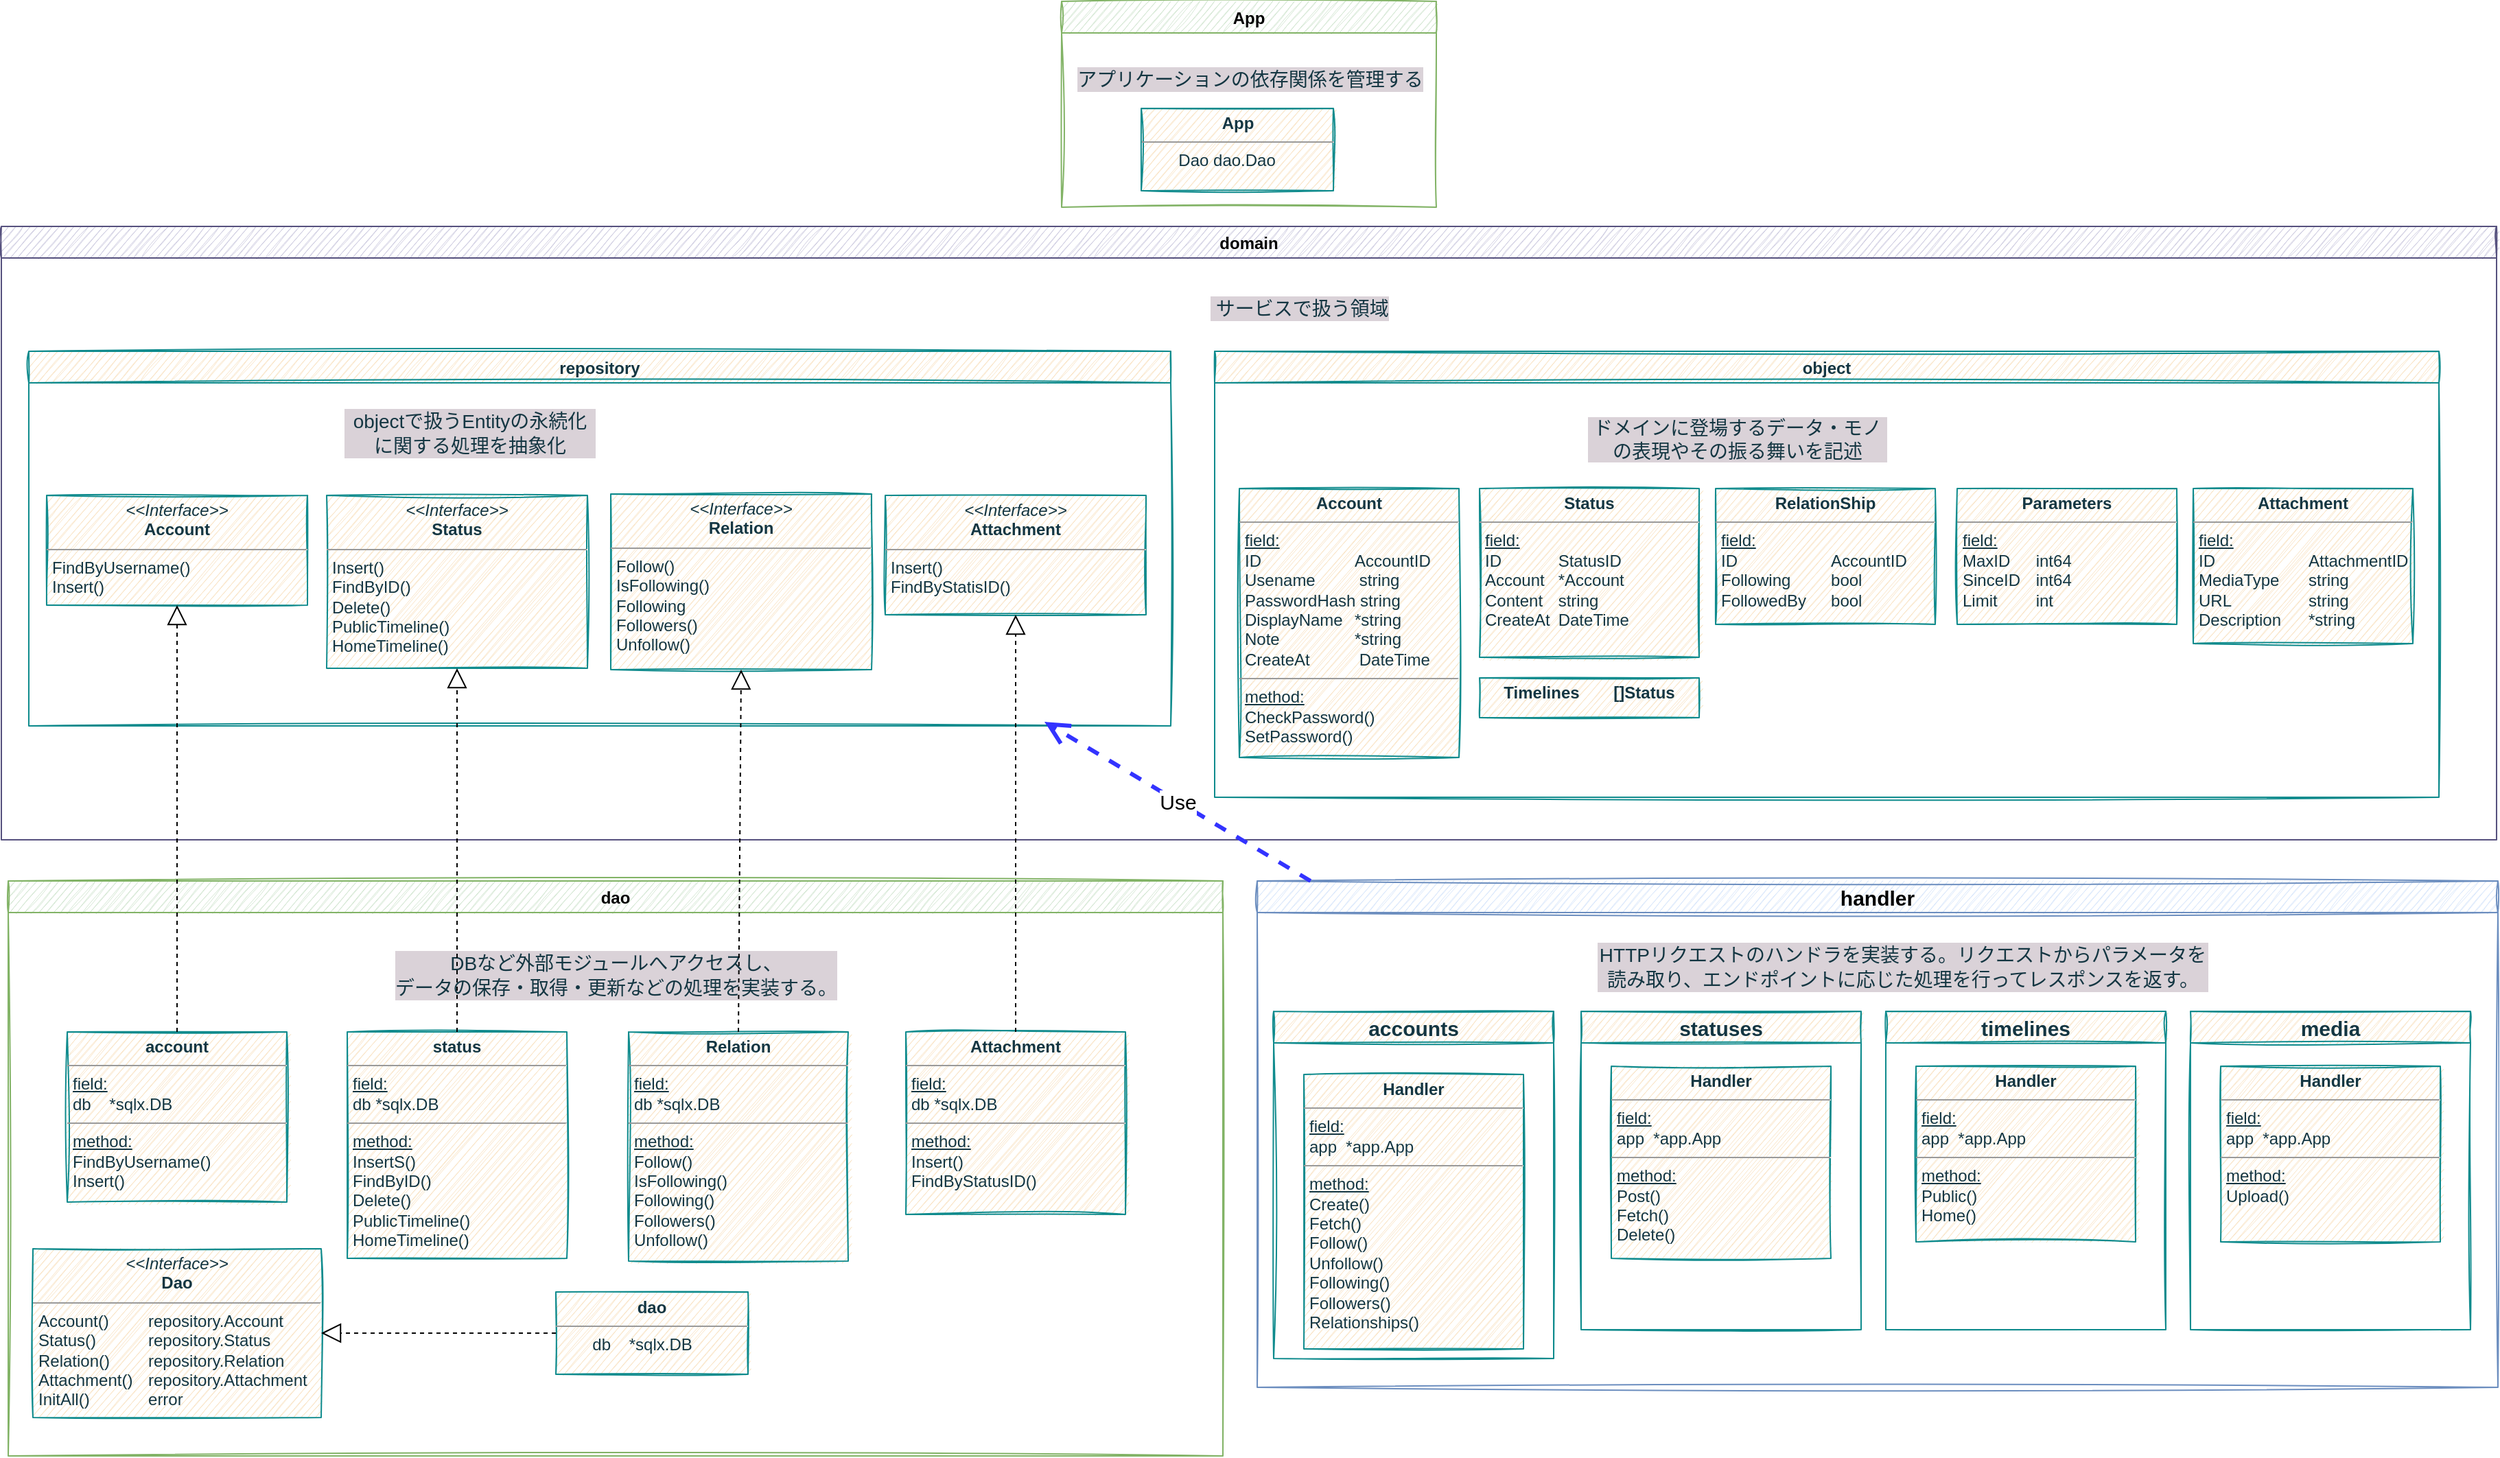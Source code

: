 <mxfile version="17.4.2" type="github"><diagram id="9gfU4RHm8giekERqbCcm" name="ページ1"><mxGraphModel dx="1942" dy="1221" grid="0" gridSize="9" guides="1" tooltips="1" connect="1" arrows="1" fold="1" page="0" pageScale="1" pageWidth="1100" pageHeight="850" background="#ffffff" math="0" shadow="0"><root><mxCell id="0"/><mxCell id="1" parent="0"/><mxCell id="2ZHMDcx253NHTWsCuWOH-26" value="dao" style="swimlane;fillColor=#d5e8d4;strokeColor=#82b366;sketch=1;rounded=0;" parent="1" vertex="1"><mxGeometry x="-175" y="439" width="885" height="419" as="geometry"/></mxCell><mxCell id="2ZHMDcx253NHTWsCuWOH-14" value="&lt;p style=&quot;margin: 0px ; margin-top: 4px ; text-align: center&quot;&gt;&lt;i&gt;&amp;lt;&amp;lt;Interface&amp;gt;&amp;gt;&lt;/i&gt;&lt;br&gt;&lt;b&gt;Dao&lt;/b&gt;&lt;/p&gt;&lt;hr size=&quot;1&quot;&gt;&lt;p style=&quot;margin: 0px ; margin-left: 4px&quot;&gt;&lt;span&gt;Account()&lt;span style=&quot;white-space: pre&quot;&gt;&#9;&lt;/span&gt;&lt;span style=&quot;white-space: pre&quot;&gt;&#9;&lt;/span&gt;repository.Account&lt;/span&gt;&lt;br&gt;&lt;/p&gt;&lt;p style=&quot;margin: 0px ; margin-left: 4px&quot;&gt;&lt;span&gt;Status()&lt;span style=&quot;white-space: pre&quot;&gt;&#9;&lt;/span&gt;&lt;span style=&quot;white-space: pre&quot;&gt;&#9;&lt;/span&gt;repository.Status&lt;/span&gt;&lt;/p&gt;&lt;p style=&quot;margin: 0px ; margin-left: 4px&quot;&gt;&lt;span&gt;Relation()&lt;span style=&quot;white-space: pre&quot;&gt;&#9;&lt;/span&gt;repository.Relation&lt;/span&gt;&lt;/p&gt;&lt;p style=&quot;margin: 0px ; margin-left: 4px&quot;&gt;&lt;span&gt;Attachment()&lt;span style=&quot;white-space: pre&quot;&gt;&#9;&lt;/span&gt;repository.Attachment&lt;/span&gt;&lt;/p&gt;&lt;p style=&quot;margin: 0px ; margin-left: 4px&quot;&gt;&lt;span&gt;InitAll()&lt;span style=&quot;white-space: pre&quot;&gt;&#9;&lt;span style=&quot;white-space: pre&quot;&gt;&#9;&lt;/span&gt;&lt;/span&gt;error&lt;/span&gt;&lt;br&gt;&lt;/p&gt;&lt;div&gt;&lt;br&gt;&lt;/div&gt;" style="verticalAlign=top;align=left;overflow=fill;fontSize=12;fontFamily=Helvetica;html=1;sketch=1;fillColor=#FAE5C7;strokeColor=#0F8B8D;fontColor=#143642;rounded=0;" parent="2ZHMDcx253NHTWsCuWOH-26" vertex="1"><mxGeometry x="18" y="268" width="210" height="123" as="geometry"/></mxCell><mxCell id="2ZHMDcx253NHTWsCuWOH-51" style="edgeStyle=orthogonalEdgeStyle;rounded=0;orthogonalLoop=1;jettySize=auto;html=1;exitX=0.5;exitY=0;exitDx=0;exitDy=0;entryX=0.5;entryY=1;entryDx=0;entryDy=0;strokeColor=none;dashed=1;sketch=1;labelBackgroundColor=#DAD2D8;fontColor=#143642;" parent="2ZHMDcx253NHTWsCuWOH-26" source="2ZHMDcx253NHTWsCuWOH-15" target="2ZHMDcx253NHTWsCuWOH-14" edge="1"><mxGeometry relative="1" as="geometry"/></mxCell><mxCell id="2ZHMDcx253NHTWsCuWOH-15" value="&lt;p style=&quot;margin: 0px ; margin-top: 4px ; text-align: center&quot;&gt;&lt;b&gt;dao&lt;/b&gt;&lt;/p&gt;&lt;hr size=&quot;1&quot;&gt;&lt;div style=&quot;height: 2px&quot;&gt;&lt;span style=&quot;white-space: pre&quot;&gt;&#9;&lt;/span&gt;db&lt;span style=&quot;white-space: pre&quot;&gt;&#9;&lt;/span&gt;*sqlx.DB&lt;br&gt;&lt;/div&gt;" style="verticalAlign=top;align=left;overflow=fill;fontSize=12;fontFamily=Helvetica;html=1;sketch=1;fillColor=#FAE5C7;strokeColor=#0F8B8D;fontColor=#143642;rounded=0;" parent="2ZHMDcx253NHTWsCuWOH-26" vertex="1"><mxGeometry x="399" y="299.5" width="140" height="60" as="geometry"/></mxCell><mxCell id="2ZHMDcx253NHTWsCuWOH-49" value="&lt;p style=&quot;margin: 0px ; margin-top: 4px ; text-align: center&quot;&gt;&lt;b&gt;account&lt;/b&gt;&lt;/p&gt;&lt;hr size=&quot;1&quot;&gt;&lt;p style=&quot;margin: 0px ; margin-left: 4px&quot;&gt;&lt;u&gt;field:&lt;/u&gt;&lt;/p&gt;&lt;p style=&quot;margin: 0px ; margin-left: 4px&quot;&gt;db&lt;span style=&quot;white-space: pre&quot;&gt;&#9;&lt;/span&gt;*sqlx.DB&lt;/p&gt;&lt;hr size=&quot;1&quot;&gt;&lt;p style=&quot;margin: 0px ; margin-left: 4px&quot;&gt;&lt;u&gt;method:&lt;/u&gt;&lt;/p&gt;&lt;p style=&quot;margin: 0px ; margin-left: 4px&quot;&gt;FindByUsername()&lt;/p&gt;&lt;p style=&quot;margin: 0px ; margin-left: 4px&quot;&gt;Insert()&lt;/p&gt;&lt;p style=&quot;margin: 0px ; margin-left: 4px&quot;&gt;&lt;br&gt;&lt;/p&gt;" style="verticalAlign=top;align=left;overflow=fill;fontSize=12;fontFamily=Helvetica;html=1;sketch=1;fillColor=#FAE5C7;strokeColor=#0F8B8D;fontColor=#143642;rounded=0;" parent="2ZHMDcx253NHTWsCuWOH-26" vertex="1"><mxGeometry x="43" y="110" width="160" height="124" as="geometry"/></mxCell><mxCell id="2ZHMDcx253NHTWsCuWOH-74" value="&lt;font style=&quot;font-size: 14px&quot;&gt;DBなど外部モジュールへアクセスし、&lt;br&gt;データの保存・取得・更新などの処理を実装する。&lt;/font&gt;" style="text;html=1;strokeColor=none;fillColor=none;align=center;verticalAlign=middle;whiteSpace=wrap;rounded=0;labelBackgroundColor=#DAD2D8;fontSize=15;sketch=1;fontColor=#143642;" parent="2ZHMDcx253NHTWsCuWOH-26" vertex="1"><mxGeometry x="277.5" y="45" width="330" height="45" as="geometry"/></mxCell><mxCell id="lFbmJlE0ImcH1W-W5Aor-8" value="&lt;p style=&quot;margin: 0px ; margin-top: 4px ; text-align: center&quot;&gt;&lt;b&gt;status&lt;/b&gt;&lt;/p&gt;&lt;hr size=&quot;1&quot;&gt;&lt;p style=&quot;margin: 0px ; margin-left: 4px&quot;&gt;&lt;u&gt;field:&lt;/u&gt;&lt;/p&gt;&lt;p style=&quot;margin: 0px ; margin-left: 4px&quot;&gt;db&lt;span&gt;&#9;&lt;/span&gt;*sqlx.DB&lt;/p&gt;&lt;hr size=&quot;1&quot;&gt;&lt;p style=&quot;margin: 0px ; margin-left: 4px&quot;&gt;&lt;u&gt;method:&lt;/u&gt;&lt;/p&gt;&lt;p style=&quot;margin: 0px 0px 0px 4px&quot;&gt;InsertS()&lt;/p&gt;&lt;p style=&quot;margin: 0px 0px 0px 4px&quot;&gt;FindByID()&lt;/p&gt;&lt;p style=&quot;margin: 0px 0px 0px 4px&quot;&gt;Delete()&lt;/p&gt;&lt;p style=&quot;margin: 0px 0px 0px 4px&quot;&gt;PublicTimeline()&lt;/p&gt;&lt;p style=&quot;margin: 0px 0px 0px 4px&quot;&gt;HomeTimeline()&lt;/p&gt;&lt;p style=&quot;margin: 0px ; margin-left: 4px&quot;&gt;&lt;br&gt;&lt;/p&gt;" style="verticalAlign=top;align=left;overflow=fill;fontSize=12;fontFamily=Helvetica;html=1;sketch=1;fillColor=#FAE5C7;strokeColor=#0F8B8D;fontColor=#143642;rounded=0;" parent="2ZHMDcx253NHTWsCuWOH-26" vertex="1"><mxGeometry x="247" y="110" width="160" height="165" as="geometry"/></mxCell><mxCell id="4lTMOpIdh1ctdU6Ur6gu-13" value="&lt;p style=&quot;margin: 0px ; margin-top: 4px ; text-align: center&quot;&gt;&lt;b&gt;Relation&lt;/b&gt;&lt;/p&gt;&lt;hr size=&quot;1&quot;&gt;&lt;p style=&quot;margin: 0px ; margin-left: 4px&quot;&gt;&lt;u&gt;field:&lt;/u&gt;&lt;/p&gt;&lt;p style=&quot;margin: 0px ; margin-left: 4px&quot;&gt;db&lt;span&gt;&#9;&lt;/span&gt;*sqlx.DB&lt;/p&gt;&lt;hr size=&quot;1&quot;&gt;&lt;p style=&quot;margin: 0px ; margin-left: 4px&quot;&gt;&lt;u&gt;method:&lt;/u&gt;&lt;/p&gt;&lt;p style=&quot;margin: 0px 0px 0px 4px&quot;&gt;Follow()&lt;/p&gt;&lt;p style=&quot;margin: 0px 0px 0px 4px&quot;&gt;IsFollowing()&lt;/p&gt;&lt;p style=&quot;margin: 0px 0px 0px 4px&quot;&gt;Following()&lt;/p&gt;&lt;p style=&quot;margin: 0px 0px 0px 4px&quot;&gt;Followers()&lt;/p&gt;&lt;p style=&quot;margin: 0px 0px 0px 4px&quot;&gt;Unfollow()&lt;/p&gt;&lt;p style=&quot;margin: 0px ; margin-left: 4px&quot;&gt;&lt;br&gt;&lt;/p&gt;" style="verticalAlign=top;align=left;overflow=fill;fontSize=12;fontFamily=Helvetica;html=1;sketch=1;fillColor=#FAE5C7;strokeColor=#0F8B8D;fontColor=#143642;rounded=0;" parent="2ZHMDcx253NHTWsCuWOH-26" vertex="1"><mxGeometry x="452" y="110" width="160" height="167" as="geometry"/></mxCell><mxCell id="4lTMOpIdh1ctdU6Ur6gu-23" value="" style="endArrow=block;dashed=1;endFill=0;endSize=12;html=1;rounded=0;fontColor=#000000;exitX=0;exitY=0.5;exitDx=0;exitDy=0;entryX=1;entryY=0.5;entryDx=0;entryDy=0;" parent="2ZHMDcx253NHTWsCuWOH-26" source="2ZHMDcx253NHTWsCuWOH-15" target="2ZHMDcx253NHTWsCuWOH-14" edge="1"><mxGeometry width="160" relative="1" as="geometry"><mxPoint x="132" y="114" as="sourcePoint"/><mxPoint x="132" y="-201" as="targetPoint"/></mxGeometry></mxCell><mxCell id="6yi6DCpVbdS62B1i3TZj-5" value="&lt;p style=&quot;margin: 0px ; margin-top: 4px ; text-align: center&quot;&gt;&lt;b&gt;Attachment&lt;/b&gt;&lt;/p&gt;&lt;hr size=&quot;1&quot;&gt;&lt;p style=&quot;margin: 0px ; margin-left: 4px&quot;&gt;&lt;u&gt;field:&lt;/u&gt;&lt;/p&gt;&lt;p style=&quot;margin: 0px ; margin-left: 4px&quot;&gt;db&lt;span&gt;&#9;&lt;/span&gt;*sqlx.DB&lt;/p&gt;&lt;hr size=&quot;1&quot;&gt;&lt;p style=&quot;margin: 0px ; margin-left: 4px&quot;&gt;&lt;u&gt;method:&lt;/u&gt;&lt;/p&gt;&lt;p style=&quot;margin: 0px 0px 0px 4px&quot;&gt;Insert()&lt;/p&gt;&lt;p style=&quot;margin: 0px 0px 0px 4px&quot;&gt;FindByStatusID()&lt;/p&gt;&lt;p style=&quot;margin: 0px ; margin-left: 4px&quot;&gt;&lt;br&gt;&lt;/p&gt;" style="verticalAlign=top;align=left;overflow=fill;fontSize=12;fontFamily=Helvetica;html=1;sketch=1;fillColor=#FAE5C7;strokeColor=#0F8B8D;fontColor=#143642;rounded=0;" parent="2ZHMDcx253NHTWsCuWOH-26" vertex="1"><mxGeometry x="654" y="110" width="160" height="133" as="geometry"/></mxCell><mxCell id="2ZHMDcx253NHTWsCuWOH-39" value="domain" style="swimlane;startSize=23;fillColor=#d0cee2;swimlaneFillColor=none;sketch=1;rounded=0;strokeColor=#56517e;direction=east;" parent="1" vertex="1"><mxGeometry x="-180" y="-38" width="1818" height="447" as="geometry"/></mxCell><mxCell id="2ZHMDcx253NHTWsCuWOH-42" value="repository" style="swimlane;startSize=23;fillColor=#FAE5C7;strokeColor=#0F8B8D;sketch=1;fontColor=#143642;rounded=0;" parent="2ZHMDcx253NHTWsCuWOH-39" vertex="1"><mxGeometry x="20" y="91" width="832" height="273" as="geometry"><mxRectangle x="250" y="40" width="90" height="23" as="alternateBounds"/></mxGeometry></mxCell><mxCell id="2ZHMDcx253NHTWsCuWOH-43" value="&lt;p style=&quot;margin: 0px ; margin-top: 4px ; text-align: center&quot;&gt;&lt;i&gt;&amp;lt;&amp;lt;Interface&amp;gt;&amp;gt;&lt;/i&gt;&lt;br&gt;&lt;b&gt;Account&lt;/b&gt;&lt;/p&gt;&lt;hr size=&quot;1&quot;&gt;&lt;p style=&quot;margin: 0px ; margin-left: 4px&quot;&gt;FindByUsername()&lt;/p&gt;&lt;p style=&quot;margin: 0px ; margin-left: 4px&quot;&gt;Insert()&lt;/p&gt;&lt;div&gt;&lt;br&gt;&lt;/div&gt;" style="verticalAlign=top;align=left;overflow=fill;fontSize=12;fontFamily=Helvetica;html=1;sketch=1;fillColor=#FAE5C7;strokeColor=#0F8B8D;fontColor=#143642;rounded=0;" parent="2ZHMDcx253NHTWsCuWOH-42" vertex="1"><mxGeometry x="13" y="105" width="190" height="80" as="geometry"/></mxCell><mxCell id="2ZHMDcx253NHTWsCuWOH-76" value="&lt;font style=&quot;font-size: 14px&quot;&gt;objectで扱うEntityの永続化に関する処理を抽象化&lt;/font&gt;" style="text;html=1;strokeColor=none;fillColor=none;align=center;verticalAlign=middle;whiteSpace=wrap;rounded=0;labelBackgroundColor=#DAD2D8;fontSize=15;sketch=1;fontColor=#143642;" parent="2ZHMDcx253NHTWsCuWOH-42" vertex="1"><mxGeometry x="228.5" y="36" width="185" height="45" as="geometry"/></mxCell><mxCell id="lFbmJlE0ImcH1W-W5Aor-3" value="&lt;p style=&quot;margin: 0px ; margin-top: 4px ; text-align: center&quot;&gt;&lt;i&gt;&amp;lt;&amp;lt;Interface&amp;gt;&amp;gt;&lt;/i&gt;&lt;br&gt;&lt;b&gt;Status&lt;/b&gt;&lt;/p&gt;&lt;hr size=&quot;1&quot;&gt;&lt;p style=&quot;margin: 0px ; margin-left: 4px&quot;&gt;Insert()&lt;/p&gt;&lt;p style=&quot;margin: 0px ; margin-left: 4px&quot;&gt;FindByID()&lt;/p&gt;&lt;p style=&quot;margin: 0px ; margin-left: 4px&quot;&gt;Delete()&lt;/p&gt;&lt;p style=&quot;margin: 0px ; margin-left: 4px&quot;&gt;PublicTimeline()&lt;/p&gt;&lt;p style=&quot;margin: 0px ; margin-left: 4px&quot;&gt;HomeTimeline()&lt;/p&gt;&lt;p style=&quot;margin: 0px ; margin-left: 4px&quot;&gt;&lt;br&gt;&lt;/p&gt;&lt;div&gt;&lt;br&gt;&lt;/div&gt;" style="verticalAlign=top;align=left;overflow=fill;fontSize=12;fontFamily=Helvetica;html=1;sketch=1;fillColor=#FAE5C7;strokeColor=#0F8B8D;fontColor=#143642;rounded=0;" parent="2ZHMDcx253NHTWsCuWOH-42" vertex="1"><mxGeometry x="217" y="105" width="190" height="126" as="geometry"/></mxCell><mxCell id="4lTMOpIdh1ctdU6Ur6gu-1" value="&lt;p style=&quot;margin: 0px ; margin-top: 4px ; text-align: center&quot;&gt;&lt;i&gt;&amp;lt;&amp;lt;Interface&amp;gt;&amp;gt;&lt;/i&gt;&lt;br&gt;&lt;b&gt;Relation&lt;/b&gt;&lt;/p&gt;&lt;hr size=&quot;1&quot;&gt;&lt;p style=&quot;margin: 0px ; margin-left: 4px&quot;&gt;Follow()&lt;/p&gt;&lt;p style=&quot;margin: 0px ; margin-left: 4px&quot;&gt;IsFollowing()&lt;/p&gt;&lt;p style=&quot;margin: 0px ; margin-left: 4px&quot;&gt;Following&lt;/p&gt;&lt;p style=&quot;margin: 0px ; margin-left: 4px&quot;&gt;Followers()&lt;/p&gt;&lt;p style=&quot;margin: 0px ; margin-left: 4px&quot;&gt;Unfollow()&lt;/p&gt;&lt;div&gt;&lt;br&gt;&lt;/div&gt;" style="verticalAlign=top;align=left;overflow=fill;fontSize=12;fontFamily=Helvetica;html=1;sketch=1;fillColor=#FAE5C7;strokeColor=#0F8B8D;fontColor=#143642;rounded=0;" parent="2ZHMDcx253NHTWsCuWOH-42" vertex="1"><mxGeometry x="424" y="104" width="190" height="128" as="geometry"/></mxCell><mxCell id="6yi6DCpVbdS62B1i3TZj-4" value="&lt;p style=&quot;margin: 0px ; margin-top: 4px ; text-align: center&quot;&gt;&lt;i&gt;&amp;lt;&amp;lt;Interface&amp;gt;&amp;gt;&lt;/i&gt;&lt;br&gt;&lt;b&gt;Attachment&lt;/b&gt;&lt;/p&gt;&lt;hr size=&quot;1&quot;&gt;&lt;p style=&quot;margin: 0px ; margin-left: 4px&quot;&gt;Insert()&lt;/p&gt;&lt;p style=&quot;margin: 0px ; margin-left: 4px&quot;&gt;FindByStatisID()&lt;/p&gt;&lt;div&gt;&lt;br&gt;&lt;/div&gt;" style="verticalAlign=top;align=left;overflow=fill;fontSize=12;fontFamily=Helvetica;html=1;sketch=1;fillColor=#FAE5C7;strokeColor=#0F8B8D;fontColor=#143642;rounded=0;" parent="2ZHMDcx253NHTWsCuWOH-42" vertex="1"><mxGeometry x="624" y="105" width="190" height="87" as="geometry"/></mxCell><mxCell id="2ZHMDcx253NHTWsCuWOH-34" value="object" style="swimlane;fillColor=#FAE5C7;strokeColor=#0F8B8D;sketch=1;fontColor=#143642;rounded=0;" parent="2ZHMDcx253NHTWsCuWOH-39" vertex="1"><mxGeometry x="884" y="91" width="892" height="325" as="geometry"/></mxCell><mxCell id="2ZHMDcx253NHTWsCuWOH-29" value="&lt;p style=&quot;margin: 0px ; margin-top: 4px ; text-align: center&quot;&gt;&lt;b&gt;Account&lt;/b&gt;&lt;/p&gt;&lt;hr size=&quot;1&quot;&gt;&lt;p style=&quot;margin: 0px ; margin-left: 4px&quot;&gt;&lt;u&gt;field:&lt;/u&gt;&lt;/p&gt;&lt;p style=&quot;margin: 0px ; margin-left: 4px&quot;&gt;ID&lt;span style=&quot;white-space: pre&quot;&gt;&#9;&lt;/span&gt;&lt;span style=&quot;white-space: pre&quot;&gt;&#9;&lt;span style=&quot;white-space: pre&quot;&gt;&#9;&lt;/span&gt;&lt;/span&gt;AccountID&lt;/p&gt;&lt;p style=&quot;margin: 0px ; margin-left: 4px&quot;&gt;Usename&lt;span&gt;&#9;&lt;span style=&quot;white-space: pre&quot;&gt;&#9;&lt;/span&gt;&lt;/span&gt;&lt;span&gt;&#9;&lt;/span&gt;string&lt;/p&gt;&lt;p style=&quot;margin: 0px ; margin-left: 4px&quot;&gt;PasswordHash string&lt;br&gt;&lt;/p&gt;&lt;p style=&quot;margin: 0px ; margin-left: 4px&quot;&gt;DisplayName&lt;span style=&quot;white-space: pre&quot;&gt;&#9;&lt;/span&gt;*string&lt;br&gt;&lt;/p&gt;&lt;p style=&quot;margin: 0px ; margin-left: 4px&quot;&gt;Note&lt;span style=&quot;white-space: pre&quot;&gt;&#9;&lt;/span&gt;&lt;span style=&quot;white-space: pre&quot;&gt;&#9;&lt;/span&gt;*string&lt;/p&gt;&lt;p style=&quot;margin: 0px ; margin-left: 4px&quot;&gt;CreateAt&lt;span style=&quot;white-space: pre&quot;&gt;&#9;&lt;/span&gt;&lt;span style=&quot;white-space: pre&quot;&gt;&#9;&lt;/span&gt;&amp;nbsp;DateTime&lt;br&gt;&lt;/p&gt;&lt;hr size=&quot;1&quot;&gt;&lt;p style=&quot;margin: 0px ; margin-left: 4px&quot;&gt;&lt;u&gt;method:&lt;/u&gt;&lt;/p&gt;&lt;p style=&quot;margin: 0px ; margin-left: 4px&quot;&gt;CheckPassword()&lt;/p&gt;&lt;p style=&quot;margin: 0px ; margin-left: 4px&quot;&gt;SetPassword()&lt;/p&gt;" style="verticalAlign=top;align=left;overflow=fill;fontSize=12;fontFamily=Helvetica;html=1;sketch=1;fillColor=#FAE5C7;strokeColor=#0F8B8D;fontColor=#143642;rounded=0;" parent="2ZHMDcx253NHTWsCuWOH-34" vertex="1"><mxGeometry x="18" y="100" width="160" height="196" as="geometry"/></mxCell><mxCell id="2ZHMDcx253NHTWsCuWOH-77" value="ドメインに登場するデータ・モノの表現やその振る舞いを記述" style="text;html=1;strokeColor=none;fillColor=none;align=center;verticalAlign=middle;whiteSpace=wrap;rounded=0;labelBackgroundColor=#DAD2D8;fontSize=14;sketch=1;fontColor=#143642;" parent="2ZHMDcx253NHTWsCuWOH-34" vertex="1"><mxGeometry x="270.5" y="44" width="220" height="40" as="geometry"/></mxCell><mxCell id="lFbmJlE0ImcH1W-W5Aor-29" value="&lt;p style=&quot;margin: 0px ; margin-top: 4px ; text-align: center&quot;&gt;&lt;b&gt;Status&lt;/b&gt;&lt;/p&gt;&lt;hr size=&quot;1&quot;&gt;&lt;p style=&quot;margin: 0px ; margin-left: 4px&quot;&gt;&lt;u&gt;field:&lt;/u&gt;&lt;/p&gt;&lt;p style=&quot;margin: 0px ; margin-left: 4px&quot;&gt;ID&lt;span style=&quot;white-space: pre&quot;&gt;&#9;&lt;span style=&quot;white-space: pre&quot;&gt;&#9;&lt;/span&gt;&lt;/span&gt;StatusID&lt;/p&gt;&lt;p style=&quot;margin: 0px ; margin-left: 4px&quot;&gt;Account&lt;span style=&quot;white-space: pre&quot;&gt;&#9;&lt;/span&gt;*Account&lt;/p&gt;&lt;p style=&quot;margin: 0px ; margin-left: 4px&quot;&gt;Content&lt;span style=&quot;white-space: pre&quot;&gt;&#9;&lt;/span&gt;string&lt;/p&gt;&lt;p style=&quot;margin: 0px ; margin-left: 4px&quot;&gt;CreateAt&lt;span style=&quot;white-space: pre&quot;&gt;&#9;&lt;/span&gt;DateTime&lt;/p&gt;&lt;p style=&quot;margin: 0px ; margin-left: 4px&quot;&gt;&lt;br&gt;&lt;/p&gt;" style="verticalAlign=top;align=left;overflow=fill;fontSize=12;fontFamily=Helvetica;html=1;sketch=1;fillColor=#FAE5C7;strokeColor=#0F8B8D;fontColor=#143642;rounded=0;" parent="2ZHMDcx253NHTWsCuWOH-34" vertex="1"><mxGeometry x="193" y="100" width="160" height="123" as="geometry"/></mxCell><mxCell id="4lTMOpIdh1ctdU6Ur6gu-3" value="&lt;p style=&quot;margin: 0px ; margin-top: 4px ; text-align: center&quot;&gt;&lt;b&gt;RelationShip&lt;/b&gt;&lt;/p&gt;&lt;hr size=&quot;1&quot;&gt;&lt;p style=&quot;margin: 0px ; margin-left: 4px&quot;&gt;&lt;u&gt;field:&lt;/u&gt;&lt;/p&gt;&lt;p style=&quot;margin: 0px ; margin-left: 4px&quot;&gt;ID &lt;span style=&quot;white-space: pre&quot;&gt;&#9;&lt;/span&gt;&lt;span style=&quot;white-space: pre&quot;&gt;&#9;&lt;/span&gt;&lt;span style=&quot;white-space: pre&quot;&gt;&#9;&lt;/span&gt;AccountID&amp;nbsp;&lt;/p&gt;&lt;p style=&quot;margin: 0px ; margin-left: 4px&quot;&gt;Following&lt;span style=&quot;white-space: pre&quot;&gt;&#9;&lt;span style=&quot;white-space: pre&quot;&gt;&#9;&lt;/span&gt;b&lt;/span&gt;ool&lt;/p&gt;&lt;p style=&quot;margin: 0px ; margin-left: 4px&quot;&gt;FollowedBy&lt;span style=&quot;white-space: pre&quot;&gt;&#9;&lt;/span&gt;bool&lt;/p&gt;&lt;p style=&quot;margin: 0px ; margin-left: 4px&quot;&gt;&lt;br&gt;&lt;/p&gt;" style="verticalAlign=top;align=left;overflow=fill;fontSize=12;fontFamily=Helvetica;html=1;sketch=1;fillColor=#FAE5C7;strokeColor=#0F8B8D;fontColor=#143642;rounded=0;" parent="2ZHMDcx253NHTWsCuWOH-34" vertex="1"><mxGeometry x="365" y="100" width="160" height="99" as="geometry"/></mxCell><mxCell id="4lTMOpIdh1ctdU6Ur6gu-10" value="&lt;p style=&quot;margin: 0px ; margin-top: 4px ; text-align: center&quot;&gt;&lt;b&gt;Timelines&lt;span style=&quot;white-space: pre&quot;&gt;&#9;&lt;/span&gt;[]Status&lt;/b&gt;&lt;/p&gt;&lt;p style=&quot;margin: 0px ; margin-left: 4px&quot;&gt;&lt;br&gt;&lt;/p&gt;&lt;p style=&quot;margin: 0px ; margin-left: 4px&quot;&gt;&lt;br&gt;&lt;/p&gt;" style="verticalAlign=top;align=left;overflow=fill;fontSize=12;fontFamily=Helvetica;html=1;sketch=1;fillColor=#FAE5C7;strokeColor=#0F8B8D;fontColor=#143642;rounded=0;" parent="2ZHMDcx253NHTWsCuWOH-34" vertex="1"><mxGeometry x="193" y="238" width="160" height="29" as="geometry"/></mxCell><mxCell id="4lTMOpIdh1ctdU6Ur6gu-11" value="&lt;p style=&quot;margin: 0px ; margin-top: 4px ; text-align: center&quot;&gt;&lt;b&gt;Parameters&lt;/b&gt;&lt;/p&gt;&lt;hr size=&quot;1&quot;&gt;&lt;p style=&quot;margin: 0px ; margin-left: 4px&quot;&gt;&lt;u&gt;field:&lt;/u&gt;&lt;/p&gt;&lt;p style=&quot;margin: 0px ; margin-left: 4px&quot;&gt;MaxID&amp;nbsp;&lt;span style=&quot;white-space: pre&quot;&gt;&#9;&lt;/span&gt;int64&amp;nbsp;&lt;/p&gt;&lt;p style=&quot;margin: 0px ; margin-left: 4px&quot;&gt;SinceID&lt;span style=&quot;white-space: pre&quot;&gt;&#9;&lt;/span&gt;int64&lt;/p&gt;&lt;p style=&quot;margin: 0px ; margin-left: 4px&quot;&gt;Limit&lt;span style=&quot;white-space: pre&quot;&gt;&#9;&lt;/span&gt;int&lt;/p&gt;&lt;p style=&quot;margin: 0px ; margin-left: 4px&quot;&gt;&lt;br&gt;&lt;/p&gt;" style="verticalAlign=top;align=left;overflow=fill;fontSize=12;fontFamily=Helvetica;html=1;sketch=1;fillColor=#FAE5C7;strokeColor=#0F8B8D;fontColor=#143642;rounded=0;" parent="2ZHMDcx253NHTWsCuWOH-34" vertex="1"><mxGeometry x="541" y="100" width="160" height="99" as="geometry"/></mxCell><mxCell id="6yi6DCpVbdS62B1i3TZj-1" value="&lt;p style=&quot;margin: 0px ; margin-top: 4px ; text-align: center&quot;&gt;&lt;b&gt;Attachment&lt;/b&gt;&lt;/p&gt;&lt;hr size=&quot;1&quot;&gt;&lt;p style=&quot;margin: 0px ; margin-left: 4px&quot;&gt;&lt;u&gt;field:&lt;/u&gt;&lt;/p&gt;&lt;p style=&quot;margin: 0px ; margin-left: 4px&quot;&gt;ID&lt;span style=&quot;white-space: pre&quot;&gt;&#9;&lt;/span&gt;&lt;span style=&quot;white-space: pre&quot;&gt;&#9;&lt;span style=&quot;white-space: pre&quot;&gt;&#9;&lt;/span&gt;&lt;/span&gt;AttachmentID&lt;/p&gt;&lt;p style=&quot;margin: 0px ; margin-left: 4px&quot;&gt;MediaType&lt;span style=&quot;white-space: pre&quot;&gt;&#9;&lt;/span&gt;string&lt;/p&gt;&lt;p style=&quot;margin: 0px ; margin-left: 4px&quot;&gt;URL&lt;span style=&quot;white-space: pre&quot;&gt;&#9;&lt;/span&gt;&lt;span style=&quot;white-space: pre&quot;&gt;&#9;&lt;/span&gt;&lt;span style=&quot;white-space: pre&quot;&gt;&#9;&lt;/span&gt;string&lt;/p&gt;&lt;p style=&quot;margin: 0px ; margin-left: 4px&quot;&gt;Description&lt;span style=&quot;white-space: pre&quot;&gt;&#9;&lt;/span&gt;*string&lt;/p&gt;" style="verticalAlign=top;align=left;overflow=fill;fontSize=12;fontFamily=Helvetica;html=1;sketch=1;fillColor=#FAE5C7;strokeColor=#0F8B8D;fontColor=#143642;rounded=0;" parent="2ZHMDcx253NHTWsCuWOH-34" vertex="1"><mxGeometry x="713" y="100" width="160" height="113" as="geometry"/></mxCell><mxCell id="4lTMOpIdh1ctdU6Ur6gu-14" value="&lt;font style=&quot;font-size: 14px&quot;&gt;&amp;nbsp;サービスで扱う領域&lt;br&gt;&lt;/font&gt;" style="text;html=1;strokeColor=none;fillColor=none;align=center;verticalAlign=middle;whiteSpace=wrap;rounded=0;labelBackgroundColor=#DAD2D8;fontSize=15;sketch=1;fontColor=#143642;" parent="2ZHMDcx253NHTWsCuWOH-39" vertex="1"><mxGeometry x="781" y="36" width="330" height="45" as="geometry"/></mxCell><mxCell id="2ZHMDcx253NHTWsCuWOH-60" value="handler" style="swimlane;fontSize=15;fillColor=#dae8fc;strokeColor=#6c8ebf;sketch=1;rounded=0;" parent="1" vertex="1"><mxGeometry x="735" y="439" width="904" height="369" as="geometry"/></mxCell><mxCell id="2ZHMDcx253NHTWsCuWOH-61" value="accounts" style="swimlane;fontSize=15;fillColor=#FAE5C7;strokeColor=#0F8B8D;sketch=1;fontColor=#143642;rounded=0;" parent="2ZHMDcx253NHTWsCuWOH-60" vertex="1"><mxGeometry x="12" y="95" width="204" height="253" as="geometry"/></mxCell><mxCell id="4lTMOpIdh1ctdU6Ur6gu-15" value="&lt;p style=&quot;margin: 0px ; margin-top: 4px ; text-align: center&quot;&gt;&lt;b&gt;Handler&lt;/b&gt;&lt;/p&gt;&lt;hr size=&quot;1&quot;&gt;&lt;p style=&quot;margin: 0px ; margin-left: 4px&quot;&gt;&lt;u&gt;field:&lt;/u&gt;&lt;/p&gt;&lt;p style=&quot;margin: 0px ; margin-left: 4px&quot;&gt;app&lt;span style=&quot;white-space: pre&quot;&gt;&#9;&lt;/span&gt;*app.App&lt;/p&gt;&lt;hr size=&quot;1&quot;&gt;&lt;p style=&quot;margin: 0px ; margin-left: 4px&quot;&gt;&lt;u&gt;method:&lt;/u&gt;&lt;/p&gt;&lt;p style=&quot;margin: 0px ; margin-left: 4px&quot;&gt;Create()&lt;/p&gt;&lt;p style=&quot;margin: 0px ; margin-left: 4px&quot;&gt;Fetch()&lt;/p&gt;&lt;p style=&quot;margin: 0px ; margin-left: 4px&quot;&gt;Follow()&lt;/p&gt;&lt;p style=&quot;margin: 0px ; margin-left: 4px&quot;&gt;Unfollow()&lt;/p&gt;&lt;p style=&quot;margin: 0px ; margin-left: 4px&quot;&gt;Following()&lt;/p&gt;&lt;p style=&quot;margin: 0px ; margin-left: 4px&quot;&gt;Followers()&lt;/p&gt;&lt;p style=&quot;margin: 0px ; margin-left: 4px&quot;&gt;Relationships()&lt;/p&gt;&lt;p style=&quot;margin: 0px ; margin-left: 4px&quot;&gt;&lt;br&gt;&lt;/p&gt;" style="verticalAlign=top;align=left;overflow=fill;fontSize=12;fontFamily=Helvetica;html=1;sketch=1;fillColor=#FAE5C7;strokeColor=#0F8B8D;fontColor=#143642;rounded=0;" parent="2ZHMDcx253NHTWsCuWOH-61" vertex="1"><mxGeometry x="22" y="46" width="160" height="200" as="geometry"/></mxCell><mxCell id="lFbmJlE0ImcH1W-W5Aor-30" value="statuses" style="swimlane;fontSize=15;fillColor=#FAE5C7;strokeColor=#0F8B8D;sketch=1;fontColor=#143642;rounded=0;startSize=23;" parent="2ZHMDcx253NHTWsCuWOH-60" vertex="1"><mxGeometry x="236" y="95" width="204" height="232" as="geometry"/></mxCell><mxCell id="4lTMOpIdh1ctdU6Ur6gu-16" value="&lt;p style=&quot;margin: 0px ; margin-top: 4px ; text-align: center&quot;&gt;&lt;b&gt;Handler&lt;/b&gt;&lt;/p&gt;&lt;hr size=&quot;1&quot;&gt;&lt;p style=&quot;margin: 0px ; margin-left: 4px&quot;&gt;&lt;u&gt;field:&lt;/u&gt;&lt;/p&gt;&lt;p style=&quot;margin: 0px ; margin-left: 4px&quot;&gt;app&lt;span style=&quot;white-space: pre&quot;&gt;&#9;&lt;/span&gt;*app.App&lt;/p&gt;&lt;hr size=&quot;1&quot;&gt;&lt;p style=&quot;margin: 0px ; margin-left: 4px&quot;&gt;&lt;u&gt;method:&lt;/u&gt;&lt;/p&gt;&lt;p style=&quot;margin: 0px ; margin-left: 4px&quot;&gt;Post()&lt;/p&gt;&lt;p style=&quot;margin: 0px ; margin-left: 4px&quot;&gt;Fetch()&lt;/p&gt;&lt;p style=&quot;margin: 0px ; margin-left: 4px&quot;&gt;Delete()&lt;/p&gt;&lt;p style=&quot;margin: 0px ; margin-left: 4px&quot;&gt;&lt;br&gt;&lt;/p&gt;&lt;p style=&quot;margin: 0px ; margin-left: 4px&quot;&gt;&lt;br&gt;&lt;/p&gt;" style="verticalAlign=top;align=left;overflow=fill;fontSize=12;fontFamily=Helvetica;html=1;sketch=1;fillColor=#FAE5C7;strokeColor=#0F8B8D;fontColor=#143642;rounded=0;" parent="lFbmJlE0ImcH1W-W5Aor-30" vertex="1"><mxGeometry x="22" y="40" width="160" height="140" as="geometry"/></mxCell><mxCell id="4lTMOpIdh1ctdU6Ur6gu-17" value="timelines" style="swimlane;fontSize=15;fillColor=#FAE5C7;strokeColor=#0F8B8D;sketch=1;fontColor=#143642;rounded=0;startSize=23;" parent="2ZHMDcx253NHTWsCuWOH-60" vertex="1"><mxGeometry x="458" y="95" width="204" height="232" as="geometry"/></mxCell><mxCell id="4lTMOpIdh1ctdU6Ur6gu-18" value="&lt;p style=&quot;margin: 0px ; margin-top: 4px ; text-align: center&quot;&gt;&lt;b&gt;Handler&lt;/b&gt;&lt;/p&gt;&lt;hr size=&quot;1&quot;&gt;&lt;p style=&quot;margin: 0px ; margin-left: 4px&quot;&gt;&lt;u&gt;field:&lt;/u&gt;&lt;/p&gt;&lt;p style=&quot;margin: 0px ; margin-left: 4px&quot;&gt;app&lt;span style=&quot;white-space: pre&quot;&gt;&#9;&lt;/span&gt;*app.App&lt;/p&gt;&lt;hr size=&quot;1&quot;&gt;&lt;p style=&quot;margin: 0px ; margin-left: 4px&quot;&gt;&lt;u&gt;method:&lt;/u&gt;&lt;/p&gt;&lt;p style=&quot;margin: 0px ; margin-left: 4px&quot;&gt;Public()&lt;/p&gt;&lt;p style=&quot;margin: 0px ; margin-left: 4px&quot;&gt;Home()&lt;/p&gt;&lt;p style=&quot;margin: 0px ; margin-left: 4px&quot;&gt;&lt;br&gt;&lt;/p&gt;&lt;p style=&quot;margin: 0px ; margin-left: 4px&quot;&gt;&lt;br&gt;&lt;/p&gt;" style="verticalAlign=top;align=left;overflow=fill;fontSize=12;fontFamily=Helvetica;html=1;sketch=1;fillColor=#FAE5C7;strokeColor=#0F8B8D;fontColor=#143642;rounded=0;" parent="4lTMOpIdh1ctdU6Ur6gu-17" vertex="1"><mxGeometry x="22" y="40" width="160" height="128" as="geometry"/></mxCell><mxCell id="EVnjY0UPOaAyVO2MafD--1" value="&lt;span style=&quot;font-size: 14px&quot;&gt;HTTPリクエストのハンドラを実装する。リクエストからパラメータを読み取り、エンドポイントに応じた処理を行ってレスポンスを返す。&lt;/span&gt;" style="text;html=1;strokeColor=none;fillColor=none;align=center;verticalAlign=middle;whiteSpace=wrap;rounded=0;labelBackgroundColor=#DAD2D8;fontSize=15;sketch=1;fontColor=#143642;" parent="2ZHMDcx253NHTWsCuWOH-60" vertex="1"><mxGeometry x="246.5" y="39" width="447" height="45" as="geometry"/></mxCell><mxCell id="6yi6DCpVbdS62B1i3TZj-2" value="media" style="swimlane;fontSize=15;fillColor=#FAE5C7;strokeColor=#0F8B8D;sketch=1;fontColor=#143642;rounded=0;startSize=23;" parent="2ZHMDcx253NHTWsCuWOH-60" vertex="1"><mxGeometry x="680" y="95" width="204" height="232" as="geometry"/></mxCell><mxCell id="6yi6DCpVbdS62B1i3TZj-3" value="&lt;p style=&quot;margin: 0px ; margin-top: 4px ; text-align: center&quot;&gt;&lt;b&gt;Handler&lt;/b&gt;&lt;/p&gt;&lt;hr size=&quot;1&quot;&gt;&lt;p style=&quot;margin: 0px ; margin-left: 4px&quot;&gt;&lt;u&gt;field:&lt;/u&gt;&lt;/p&gt;&lt;p style=&quot;margin: 0px ; margin-left: 4px&quot;&gt;app&lt;span style=&quot;white-space: pre&quot;&gt;&#9;&lt;/span&gt;*app.App&lt;/p&gt;&lt;hr size=&quot;1&quot;&gt;&lt;p style=&quot;margin: 0px ; margin-left: 4px&quot;&gt;&lt;u&gt;method:&lt;/u&gt;&lt;/p&gt;&lt;p style=&quot;margin: 0px ; margin-left: 4px&quot;&gt;Upload()&lt;/p&gt;&lt;p style=&quot;margin: 0px ; margin-left: 4px&quot;&gt;&lt;br&gt;&lt;/p&gt;&lt;p style=&quot;margin: 0px ; margin-left: 4px&quot;&gt;&lt;br&gt;&lt;/p&gt;" style="verticalAlign=top;align=left;overflow=fill;fontSize=12;fontFamily=Helvetica;html=1;sketch=1;fillColor=#FAE5C7;strokeColor=#0F8B8D;fontColor=#143642;rounded=0;" parent="6yi6DCpVbdS62B1i3TZj-2" vertex="1"><mxGeometry x="22" y="40" width="160" height="128" as="geometry"/></mxCell><mxCell id="4lTMOpIdh1ctdU6Ur6gu-19" value="" style="endArrow=block;dashed=1;endFill=0;endSize=12;html=1;rounded=0;fontColor=#000000;exitX=0.5;exitY=0;exitDx=0;exitDy=0;entryX=0.5;entryY=1;entryDx=0;entryDy=0;" parent="1" source="2ZHMDcx253NHTWsCuWOH-49" target="2ZHMDcx253NHTWsCuWOH-43" edge="1"><mxGeometry width="160" relative="1" as="geometry"><mxPoint x="458" y="485" as="sourcePoint"/><mxPoint x="618" y="485" as="targetPoint"/></mxGeometry></mxCell><mxCell id="4lTMOpIdh1ctdU6Ur6gu-20" value="" style="endArrow=block;dashed=1;endFill=0;endSize=12;html=1;rounded=0;fontColor=#000000;exitX=0.5;exitY=0;exitDx=0;exitDy=0;entryX=0.5;entryY=1;entryDx=0;entryDy=0;" parent="1" source="lFbmJlE0ImcH1W-W5Aor-8" target="lFbmJlE0ImcH1W-W5Aor-3" edge="1"><mxGeometry width="160" relative="1" as="geometry"><mxPoint x="-70" y="585" as="sourcePoint"/><mxPoint x="-44" y="270" as="targetPoint"/></mxGeometry></mxCell><mxCell id="4lTMOpIdh1ctdU6Ur6gu-22" value="" style="endArrow=block;dashed=1;endFill=0;endSize=12;html=1;rounded=0;fontColor=#000000;exitX=0.5;exitY=0;exitDx=0;exitDy=0;entryX=0.5;entryY=1;entryDx=0;entryDy=0;" parent="1" source="4lTMOpIdh1ctdU6Ur6gu-13" target="4lTMOpIdh1ctdU6Ur6gu-1" edge="1"><mxGeometry width="160" relative="1" as="geometry"><mxPoint x="160" y="579" as="sourcePoint"/><mxPoint x="160" y="316" as="targetPoint"/></mxGeometry></mxCell><mxCell id="4lTMOpIdh1ctdU6Ur6gu-25" value="&lt;font style=&quot;font-size: 15px&quot;&gt;Use&lt;/font&gt;" style="endArrow=open;endSize=12;dashed=1;html=1;rounded=0;fontColor=#000000;strokeWidth=3;strokeColor=#3333FF;exitX=0.043;exitY=0;exitDx=0;exitDy=0;exitPerimeter=0;" parent="1" source="2ZHMDcx253NHTWsCuWOH-60" edge="1"><mxGeometry width="160" relative="1" as="geometry"><mxPoint x="645" y="471" as="sourcePoint"/><mxPoint x="580" y="323" as="targetPoint"/></mxGeometry></mxCell><mxCell id="4lTMOpIdh1ctdU6Ur6gu-27" value="App" style="swimlane;fillColor=#d5e8d4;strokeColor=#82b366;sketch=1;rounded=0;" parent="1" vertex="1"><mxGeometry x="592.5" y="-202" width="273" height="150" as="geometry"/></mxCell><mxCell id="4lTMOpIdh1ctdU6Ur6gu-29" style="edgeStyle=orthogonalEdgeStyle;rounded=0;orthogonalLoop=1;jettySize=auto;html=1;exitX=0.5;exitY=0;exitDx=0;exitDy=0;entryX=0.5;entryY=1;entryDx=0;entryDy=0;strokeColor=none;dashed=1;sketch=1;labelBackgroundColor=#DAD2D8;fontColor=#143642;" parent="4lTMOpIdh1ctdU6Ur6gu-27" edge="1"><mxGeometry relative="1" as="geometry"><mxPoint x="484" y="345" as="sourcePoint"/><mxPoint x="154" y="431" as="targetPoint"/></mxGeometry></mxCell><mxCell id="4lTMOpIdh1ctdU6Ur6gu-32" value="&lt;span style=&quot;font-size: 14px&quot;&gt;アプリケーションの依存関係を管理する&lt;/span&gt;" style="text;html=1;strokeColor=none;fillColor=none;align=center;verticalAlign=middle;whiteSpace=wrap;rounded=0;labelBackgroundColor=#DAD2D8;fontSize=15;sketch=1;fontColor=#143642;" parent="4lTMOpIdh1ctdU6Ur6gu-27" vertex="1"><mxGeometry x="-28" y="33" width="330" height="45" as="geometry"/></mxCell><mxCell id="4lTMOpIdh1ctdU6Ur6gu-26" value="&lt;p style=&quot;margin: 0px ; margin-top: 4px ; text-align: center&quot;&gt;&lt;b&gt;App&lt;/b&gt;&lt;/p&gt;&lt;hr size=&quot;1&quot;&gt;&lt;div style=&quot;height: 2px&quot;&gt;&lt;span style=&quot;white-space: pre&quot;&gt;&#9;&lt;/span&gt;Dao dao.Dao&lt;br&gt;&lt;/div&gt;" style="verticalAlign=top;align=left;overflow=fill;fontSize=12;fontFamily=Helvetica;html=1;sketch=1;fillColor=#FAE5C7;strokeColor=#0F8B8D;fontColor=#143642;rounded=0;" parent="4lTMOpIdh1ctdU6Ur6gu-27" vertex="1"><mxGeometry x="58" y="78" width="140" height="60" as="geometry"/></mxCell><mxCell id="6yi6DCpVbdS62B1i3TZj-6" value="" style="endArrow=block;dashed=1;endFill=0;endSize=12;html=1;rounded=0;fontColor=#000000;entryX=0.5;entryY=1;entryDx=0;entryDy=0;exitX=0.5;exitY=0;exitDx=0;exitDy=0;" parent="1" source="6yi6DCpVbdS62B1i3TZj-5" target="6yi6DCpVbdS62B1i3TZj-4" edge="1"><mxGeometry width="160" relative="1" as="geometry"><mxPoint x="571" y="540" as="sourcePoint"/><mxPoint x="573" y="283" as="targetPoint"/></mxGeometry></mxCell></root></mxGraphModel></diagram></mxfile>